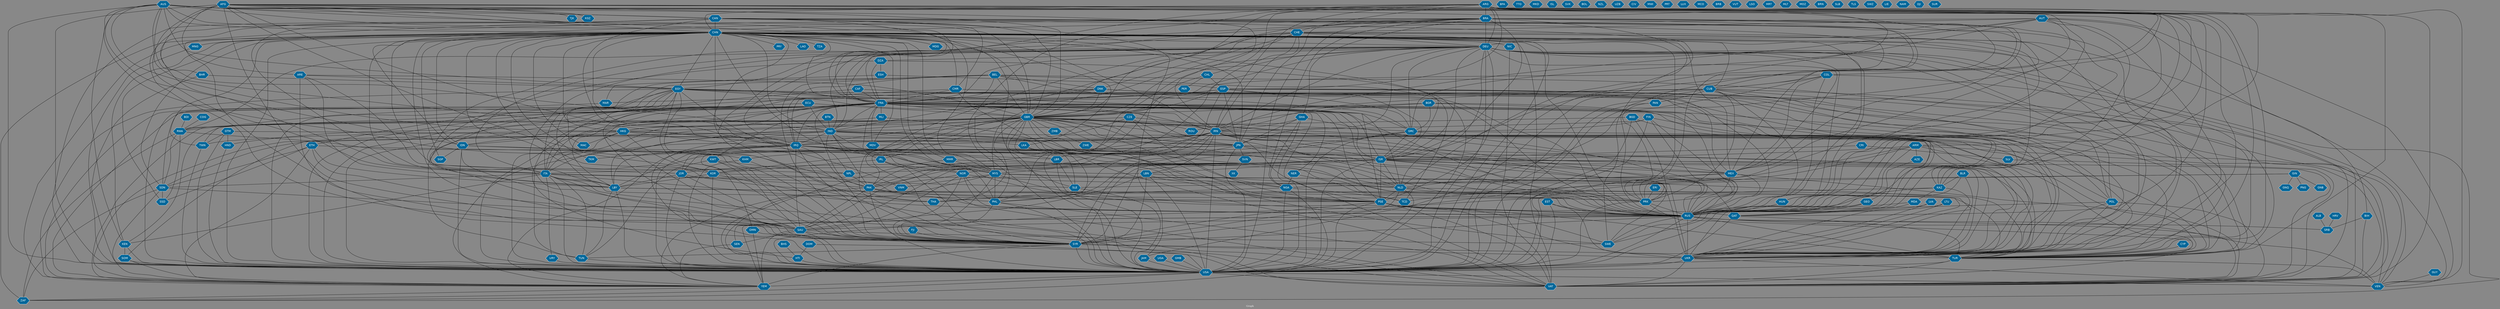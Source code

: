 // Countries together in item graph
graph {
	graph [bgcolor="#888888" fontcolor=white fontsize=12 label="Graph" outputorder=edgesfirst overlap=prism]
	node [color=white fillcolor="#006699" fontcolor=white fontname=Helvetica shape=hexagon style=filled]
	edge [arrowhead=open color=black fontcolor=white fontname=Courier fontsize=12]
		GRC [label=GRC]
		DEU [label=DEU]
		YEM [label=YEM]
		EGY [label=EGY]
		CHN [label=CHN]
		ISR [label=ISR]
		PSE [label=PSE]
		IRQ [label=IRQ]
		IRN [label=IRN]
		RUS [label=RUS]
		UKR [label=UKR]
		SLV [label=SLV]
		ZAF [label=ZAF]
		MEX [label=MEX]
		TUR [label=TUR]
		GBR [label=GBR]
		NGA [label=NGA]
		PAK [label=PAK]
		BGD [label=BGD]
		IND [label=IND]
		PRK [label=PRK]
		TWN [label=TWN]
		GTM [label=GTM]
		USA [label=USA]
		BRA [label=BRA]
		HKG [label=HKG]
		JPN [label=JPN]
		AUS [label=AUS]
		VAT [label=VAT]
		SOM [label=SOM]
		AFG [label=AFG]
		NOR [label=NOR]
		THA [label=THA]
		NPL [label=NPL]
		SSD [label=SSD]
		SDN [label=SDN]
		CYP [label=CYP]
		HTI [label=HTI]
		SYR [label=SYR]
		CHE [label=CHE]
		FRA [label=FRA]
		MYS [label=MYS]
		KOR [label=KOR]
		KHM [label=KHM]
		CUB [label=CUB]
		ARE [label=ARE]
		NLD [label=NLD]
		SAU [label=SAU]
		BFA [label=BFA]
		LKA [label=LKA]
		VEN [label=VEN]
		UGA [label=UGA]
		LBR [label=LBR]
		PHL [label=PHL]
		MAR [label=MAR]
		JOR [label=JOR]
		SLE [label=SLE]
		BIH [label=BIH]
		NIC [label=NIC]
		COG [label=COG]
		DNK [label=DNK]
		COL [label=COL]
		BEL [label=BEL]
		IRL [label=IRL]
		ARM [label=ARM]
		MMR [label=MMR]
		ITA [label=ITA]
		GEO [label=GEO]
		CAN [label=CAN]
		LBY [label=LBY]
		KAZ [label=KAZ]
		CAF [label=CAF]
		TUN [label=TUN]
		ARG [label=ARG]
		CHL [label=CHL]
		POL [label=POL]
		TTO [label=TTO]
		SGP [label=SGP]
		QAT [label=QAT]
		BDI [label=BDI]
		MDG [label=MDG]
		PAN [label=PAN]
		LBN [label=LBN]
		AUT [label=AUT]
		SEN [label=SEN]
		LVA [label=LVA]
		KEN [label=KEN]
		DOM [label=DOM]
		ESP [label=ESP]
		IDN [label=IDN]
		ROU [label=ROU]
		NER [label=NER]
		LTU [label=LTU]
		CZE [label=CZE]
		HRV [label=HRV]
		PER [label=PER]
		SRB [label=SRB]
		MKD [label=MKD]
		ZMB [label=ZMB]
		MDV [label=MDV]
		XK [label=XK]
		ZWE [label=ZWE]
		GMB [label=GMB]
		ESH [label=ESH]
		DZA [label=DZA]
		GIN [label=GIN]
		GNQ [label=GNQ]
		HUN [label=HUN]
		MLI [label=MLI]
		ISL [label=ISL]
		PNG [label=PNG]
		GHA [label=GHA]
		SVK [label=SVK]
		HND [label=HND]
		BOL [label=BOL]
		VNM [label=VNM]
		RWA [label=RWA]
		NZL [label=NZL]
		BHR [label=BHR]
		SWE [label=SWE]
		FIN [label=FIN]
		GUY [label=GUY]
		PRY [label=PRY]
		EST [label=EST]
		BGR [label=BGR]
		UZB [label=UZB]
		CIV [label=CIV]
		MWI [label=MWI]
		MDA [label=MDA]
		PRT [label=PRT]
		CMR [label=CMR]
		TJK [label=TJK]
		CRI [label=CRI]
		ALB [label=ALB]
		KWT [label=KWT]
		LUX [label=LUX]
		ECU [label=ECU]
		MCO [label=MCO]
		BRB [label=BRB]
		URY [label=URY]
		VUT [label=VUT]
		JAM [label=JAM]
		TCD [label=TCD]
		LSO [label=LSO]
		FJI [label=FJI]
		MRT [label=MRT]
		TKM [label=TKM]
		MAC [label=MAC]
		BLR [label=BLR]
		AZE [label=AZE]
		LAO [label=LAO]
		KGZ [label=KGZ]
		ERI [label=ERI]
		ETH [label=ETH]
		BHS [label=BHS]
		SVN [label=SVN]
		TZA [label=TZA]
		BTN [label=BTN]
		MNG [label=MNG]
		MLT [label=MLT]
		MOZ [label=MOZ]
		BRN [label=BRN]
		SLB [label=SLB]
		TLS [label=TLS]
		OMN [label=OMN]
		SWZ [label=SWZ]
		LIE [label=LIE]
		NAM [label=NAM]
		DJI [label=DJI]
		SUR [label=SUR]
		GNB [label=GNB]
			LVA -- UKR [weight=3]
			AFG -- SYR [weight=1]
			IDN -- MYS [weight=3]
			FRA -- NLD [weight=2]
			AUT -- MEX [weight=1]
			IND -- PSE [weight=1]
			USA -- VAT [weight=21]
			FRA -- PSE [weight=15]
			CHN -- NPL [weight=5]
			FRA -- IRN [weight=9]
			DEU -- POL [weight=1]
			SDN -- YEM [weight=1]
			CHN -- IRQ [weight=4]
			AFG -- RUS [weight=2]
			ISR -- TUR [weight=8]
			CAN -- GBR [weight=2]
			CZE -- JPN [weight=1]
			IND -- JPN [weight=3]
			ESP -- RWA [weight=3]
			BGD -- PRK [weight=1]
			ARG -- USA [weight=4]
			CHN -- MEX [weight=2]
			AFG -- TJK [weight=1]
			CHN -- MAC [weight=2]
			ARG -- TUR [weight=3]
			CHE -- USA [weight=1]
			ISR -- NLD [weight=1]
			RUS -- SEN [weight=2]
			JPN -- PHL [weight=6]
			DNK -- UKR [weight=1]
			GIN -- TCD [weight=1]
			HKG -- TWN [weight=11]
			CHN -- PRK [weight=29]
			LBY -- USA [weight=2]
			COG -- RWA [weight=3]
			ARG -- DEU [weight=3]
			FRA -- YEM [weight=13]
			USA -- YEM [weight=24]
			ETH -- LBY [weight=1]
			CHN -- SDN [weight=3]
			MEX -- PRK [weight=1]
			CAF -- FRA [weight=3]
			FIN -- USA [weight=1]
			JPN -- SVN [weight=1]
			ISR -- QAT [weight=1]
			KOR -- PRK [weight=27]
			ISR -- ITA [weight=1]
			NGA -- USA [weight=8]
			KOR -- USA [weight=16]
			CAN -- ITA [weight=1]
			NIC -- VAT [weight=1]
			AFG -- CAN [weight=2]
			EGY -- PSE [weight=21]
			DEU -- EGY [weight=2]
			EGY -- YEM [weight=3]
			FRA -- HKG [weight=1]
			CHN -- IDN [weight=2]
			DEU -- IND [weight=1]
			FRA -- LBY [weight=1]
			ARG -- IRN [weight=1]
			ESP -- UKR [weight=3]
			CHN -- IND [weight=44]
			KOR -- VAT [weight=15]
			KHM -- USA [weight=1]
			NLD -- UKR [weight=7]
			HKG -- KOR [weight=1]
			CAN -- CHN [weight=12]
			ECU -- GBR [weight=1]
			AUS -- KAZ [weight=1]
			GBR -- IND [weight=10]
			ECU -- IND [weight=3]
			DNK -- RUS [weight=1]
			ARG -- FRA [weight=5]
			LBN -- SYR [weight=64]
			RUS -- SRB [weight=1]
			BGD -- IND [weight=3]
			CHN -- FRA [weight=9]
			SVN -- XK [weight=1]
			CUB -- VAT [weight=13]
			GTM -- TWN [weight=1]
			AUS -- SLE [weight=1]
			GEO -- RUS [weight=4]
			LKA -- VAT [weight=5]
			ARE -- LBY [weight=1]
			PSE -- QAT [weight=3]
			DZA -- USA [weight=1]
			CRI -- SLV [weight=5]
			KEN -- USA [weight=3]
			AUT -- VEN [weight=1]
			AFG -- ARE [weight=4]
			CHN -- NIC [weight=3]
			AUS -- GBR [weight=2]
			CHN -- TKM [weight=1]
			IRN -- RUS [weight=21]
			USA -- ZAF [weight=2]
			EST -- UKR [weight=1]
			PAK -- PHL [weight=5]
			BRA -- NGA [weight=2]
			DNK -- IRQ [weight=2]
			GBR -- SWE [weight=1]
			DNK -- SAU [weight=1]
			HTI -- USA [weight=1]
			BTN -- IND [weight=1]
			CHN -- ITA [weight=2]
			LTU -- UKR [weight=1]
			KWT -- NPL [weight=1]
			NLD -- USA [weight=2]
			FRA -- SYR [weight=16]
			MEX -- USA [weight=15]
			DEU -- PSE [weight=1]
			CHN -- MNG [weight=2]
			CAN -- CUB [weight=1]
			PSE -- TUR [weight=1]
			IRQ -- PSE [weight=1]
			BRA -- JPN [weight=1]
			CAN -- FRA [weight=1]
			FRA -- IRL [weight=4]
			EGY -- IRN [weight=4]
			FRA -- TWN [weight=1]
			FRA -- RUS [weight=24]
			ESH -- MAR [weight=1]
			AUT -- UKR [weight=5]
			EGY -- IRQ [weight=3]
			POL -- RUS [weight=12]
			MEX -- VAT [weight=1]
			FIN -- GRC [weight=1]
			GBR -- USA [weight=18]
			AUT -- BIH [weight=1]
			ITA -- LBY [weight=9]
			GBR -- PRK [weight=1]
			EGY -- SYR [weight=3]
			AUT -- KAZ [weight=1]
			AUS -- UKR [weight=3]
			SYR -- USA [weight=57]
			ISR -- JOR [weight=16]
			AUS -- PRK [weight=2]
			CUB -- FRA [weight=2]
			IRN -- PRK [weight=2]
			AUS -- HKG [weight=1]
			SYR -- TUN [weight=1]
			ISR -- SYR [weight=50]
			DNK -- GBR [weight=2]
			IRQ -- USA [weight=77]
			CHN -- IRN [weight=4]
			HKG -- MAC [weight=2]
			FRA -- IRQ [weight=10]
			BEL -- GBR [weight=3]
			HKG -- MYS [weight=2]
			GTM -- HND [weight=1]
			BRA -- COL [weight=2]
			ARG -- GBR [weight=1]
			AZE -- GEO [weight=1]
			DOM -- VAT [weight=1]
			IRL -- USA [weight=9]
			NOR -- PHL [weight=5]
			CUB -- JAM [weight=2]
			RUS -- VAT [weight=1]
			AUS -- RUS [weight=5]
			RWA -- SDN [weight=1]
			EGY -- NLD [weight=2]
			JPN -- UKR [weight=3]
			CAN -- MEX [weight=1]
			CZE -- PAK [weight=1]
			BGR -- ROU [weight=4]
			ARG -- GRC [weight=2]
			ISR -- NOR [weight=1]
			USA -- VEN [weight=11]
			AUT -- USA [weight=1]
			GBR -- ITA [weight=2]
			MDA -- UKR [weight=3]
			COL -- USA [weight=2]
			POL -- UKR [weight=7]
			JOR -- USA [weight=3]
			ESH -- ESP [weight=1]
			BEL -- DNK [weight=2]
			CHN -- NOR [weight=4]
			CHN -- YEM [weight=4]
			PRK -- RUS [weight=11]
			ESP -- JPN [weight=2]
			FRA -- RWA [weight=7]
			EGY -- TUR [weight=1]
			IND -- LBR [weight=2]
			IND -- NPL [weight=11]
			BHR -- EGY [weight=1]
			DEU -- HUN [weight=2]
			BRA -- DEU [weight=6]
			CHE -- LBR [weight=2]
			ETH -- SSD [weight=1]
			COL -- MEX [weight=4]
			CUB -- PAN [weight=3]
			DEU -- JPN [weight=1]
			CUB -- TUR [weight=1]
			DEU -- MEX [weight=1]
			CAN -- USA [weight=3]
			BRA -- RUS [weight=1]
			GBR -- YEM [weight=6]
			URY -- USA [weight=6]
			SAU -- SWE [weight=4]
			CHN -- TUR [weight=4]
			GBR -- TUN [weight=6]
			KWT -- TUN [weight=2]
			ISR -- PSE [weight=904]
			SLE -- USA [weight=2]
			IRL -- VAT [weight=2]
			FRA -- IND [weight=1]
			BRA -- ISR [weight=1]
			CAN -- RUS [weight=2]
			ARG -- ARM [weight=2]
			CHN -- DEU [weight=12]
			ITA -- KEN [weight=1]
			HRV -- SRB [weight=2]
			CMR -- FRA [weight=1]
			CAN -- SYR [weight=3]
			MMR -- PRK [weight=2]
			CAF -- USA [weight=1]
			CHN -- MDV [weight=1]
			ITA -- UKR [weight=3]
			GBR -- GRC [weight=7]
			TUR -- USA [weight=13]
			FRA -- MLI [weight=7]
			LBY -- TUR [weight=1]
			QAT -- TUR [weight=1]
			CUB -- IRN [weight=2]
			ISR -- LBN [weight=42]
			COL -- RUS [weight=1]
			ARG -- VEN [weight=1]
			AUS -- KEN [weight=1]
			CUB -- RUS [weight=4]
			CHL -- PER [weight=1]
			UKR -- VEN [weight=2]
			BEL -- USA [weight=6]
			COL -- CUB [weight=1]
			EGY -- QAT [weight=5]
			CAN -- CMR [weight=1]
			AUS -- USA [weight=1]
			ESP -- TUR [weight=1]
			GHA -- USA [weight=1]
			ZMB -- ZWE [weight=2]
			RUS -- SAU [weight=7]
			EGY -- ISR [weight=14]
			PAN -- PRK [weight=1]
			CAF -- TCD [weight=1]
			SAU -- SYR [weight=10]
			GBR -- HKG [weight=17]
			CHE -- GBR [weight=1]
			GUY -- VEN [weight=1]
			GBR -- LBY [weight=1]
			IRQ -- RUS [weight=7]
			DEU -- RWA [weight=1]
			JPN -- PRK [weight=17]
			BLR -- UKR [weight=6]
			GBR -- SLE [weight=2]
			CHN -- JPN [weight=85]
			GIN -- SLE [weight=2]
			KWT -- SAU [weight=1]
			IRQ -- SAU [weight=18]
			IRQ -- SYR [weight=57]
			EGY -- RUS [weight=5]
			DEU -- VAT [weight=3]
			ISR -- USA [weight=83]
			DEU -- GRC [weight=22]
			GBR -- RUS [weight=23]
			KEN -- SOM [weight=22]
			ARM -- VAT [weight=5]
			MYS -- UKR [weight=44]
			CHL -- USA [weight=2]
			AUS -- IDN [weight=4]
			ESP -- THA [weight=1]
			POL -- USA [weight=7]
			IND -- UKR [weight=1]
			GBR -- SYR [weight=24]
			HKG -- IDN [weight=2]
			GIN -- PNG [weight=3]
			BGR -- RUS [weight=7]
			CHN -- THA [weight=4]
			HND -- USA [weight=1]
			IND -- PAK [weight=76]
			FRA -- ITA [weight=6]
			CHN -- KEN [weight=1]
			CHN -- LKA [weight=4]
			IRN -- MYS [weight=2]
			GMB -- USA [weight=1]
			ESP -- FRA [weight=3]
			NLD -- RUS [weight=7]
			BRA -- ITA [weight=3]
			IND -- LKA [weight=8]
			CHN -- MMR [weight=21]
			DZA -- ESH [weight=1]
			ARG -- CHL [weight=2]
			NLD -- SYR [weight=6]
			CHN -- SGP [weight=1]
			EGY -- SDN [weight=1]
			CUB -- PRK [weight=2]
			GBR -- NLD [weight=1]
			CHN -- SSD [weight=3]
			DNK -- POL [weight=3]
			CAN -- IRQ [weight=2]
			CHN -- MYS [weight=37]
			DEU -- IRQ [weight=3]
			ARM -- SYR [weight=3]
			IRN -- TUR [weight=2]
			ITA -- SDN [weight=3]
			IRN -- SAU [weight=30]
			CHN -- PRY [weight=1]
			PSE -- UKR [weight=2]
			IRQ -- LBY [weight=2]
			PRK -- VAT [weight=1]
			DEU -- GBR [weight=17]
			NGA -- TCD [weight=11]
			NGA -- ZAF [weight=3]
			JOR -- PSE [weight=4]
			KWT -- SYR [weight=2]
			ISR -- RUS [weight=3]
			CAN -- JAM [weight=1]
			AUS -- IRN [weight=4]
			RUS -- VEN [weight=1]
			IND -- ITA [weight=2]
			BHR -- USA [weight=1]
			IRN -- MDV [weight=1]
			BGR -- GRC [weight=2]
			NER -- NGA [weight=2]
			IRQ -- TUR [weight=25]
			LBN -- USA [weight=4]
			GBR -- LBR [weight=1]
			JPN -- KOR [weight=24]
			FRA -- VAT [weight=1]
			DNK -- IND [weight=2]
			FRA -- TUR [weight=3]
			IRQ -- YEM [weight=3]
			BEL -- SYR [weight=2]
			MDA -- RUS [weight=6]
			BGR -- GBR [weight=2]
			LKA -- PHL [weight=1]
			IND -- IRQ [weight=3]
			NPL -- PAK [weight=1]
			JOR -- LBY [weight=3]
			CHE -- UKR [weight=5]
			FRA -- QAT [weight=1]
			IND -- YEM [weight=3]
			CHN -- VAT [weight=7]
			BEL -- RUS [weight=3]
			UKR -- VAT [weight=1]
			CRI -- ISR [weight=2]
			FIN -- RUS [weight=5]
			PAN -- USA [weight=1]
			LBR -- SLE [weight=2]
			RUS -- YEM [weight=1]
			ITA -- SLE [weight=1]
			PAK -- TUR [weight=1]
			ISR -- MEX [weight=1]
			FRA -- UKR [weight=7]
			DEU -- DZA [weight=1]
			BRA -- GBR [weight=2]
			CHN -- HKG [weight=138]
			HKG -- USA [weight=5]
			FRA -- IDN [weight=1]
			JPN -- KHM [weight=1]
			ALB -- SRB [weight=3]
			SYR -- TUR [weight=82]
			EGY -- FRA [weight=2]
			CZE -- PSE [weight=8]
			GRC -- LBY [weight=2]
			CHE -- RUS [weight=5]
			IRQ -- TKM [weight=1]
			SAU -- YEM [weight=115]
			AFG -- SWE [weight=3]
			CHN -- CMR [weight=1]
			CHN -- TZA [weight=3]
			MNG -- USA [weight=1]
			NLD -- PSE [weight=1]
			CHE -- SYR [weight=15]
			ARM -- TUR [weight=23]
			BIH -- SRB [weight=2]
			GBR -- ROU [weight=2]
			AFG -- GBR [weight=25]
			MLI -- NLD [weight=2]
			IDN -- SAU [weight=1]
			IRN -- QAT [weight=4]
			ARG -- ESP [weight=1]
			BRA -- USA [weight=3]
			ARG -- VAT [weight=4]
			BHS -- HTI [weight=3]
			AUS -- IRQ [weight=4]
			IRN -- UKR [weight=4]
			IRL -- NOR [weight=1]
			BEL -- GRC [weight=2]
			LBR -- USA [weight=3]
			CHN -- ISR [weight=1]
			CHN -- ZAF [weight=3]
			JOR -- SYR [weight=41]
			RWA -- SSD [weight=1]
			DOM -- HTI [weight=9]
			EST -- RUS [weight=6]
			ETH -- SDN [weight=3]
			MYS -- PHL [weight=2]
			ARM -- ISR [weight=2]
			TUR -- VEN [weight=2]
			PHL -- VAT [weight=9]
			PRK -- USA [weight=59]
			CHE -- DNK [weight=1]
			ARG -- CHN [weight=4]
			PAK -- YEM [weight=12]
			CHE -- LBY [weight=1]
			ARE -- USA [weight=8]
			DEU -- ITA [weight=5]
			AUS -- EGY [weight=7]
			GTM -- USA [weight=1]
			DEU -- PHL [weight=1]
			QAT -- USA [weight=13]
			SOM -- USA [weight=6]
			ARM -- RUS [weight=2]
			AUS -- CAN [weight=1]
			CHN -- EGY [weight=1]
			EGY -- ETH [weight=1]
			SLV -- VAT [weight=4]
			LVA -- RUS [weight=7]
			FRA -- NER [weight=1]
			CZE -- IRQ [weight=1]
			IND -- USA [weight=48]
			IRN -- SDN [weight=2]
			CHN -- TWN [weight=32]
			ISR -- VAT [weight=12]
			AUT -- CHE [weight=1]
			DZA -- FRA [weight=8]
			GBR -- PAK [weight=8]
			RUS -- TUR [weight=5]
			EGY -- USA [weight=26]
			IRN -- VEN [weight=1]
			CHN -- KAZ [weight=1]
			GBR -- IRL [weight=8]
			GBR -- QAT [weight=1]
			IRQ -- PAK [weight=1]
			MMR -- MYS [weight=2]
			GBR -- ZMB [weight=1]
			KOR -- LBY [weight=2]
			GHA -- JPN [weight=1]
			BEL -- ITA [weight=1]
			MEX -- NGA [weight=2]
			FRA -- GRC [weight=1]
			IRN -- PSE [weight=4]
			IRN -- YEM [weight=16]
			TUN -- USA [weight=1]
			FIN -- UKR [weight=1]
			ISR -- SWE [weight=1]
			BGR -- TUR [weight=1]
			FRA -- USA [weight=17]
			JAM -- USA [weight=5]
			FRA -- KWT [weight=2]
			FIN -- IRN [weight=1]
			IRN -- IRQ [weight=50]
			ARG -- CHE [weight=1]
			MEX -- RUS [weight=2]
			CAN -- PRK [weight=2]
			IRQ -- UKR [weight=1]
			TWN -- USA [weight=1]
			CHN -- MDG [weight=1]
			KHM -- THA [weight=1]
			ETH -- SAU [weight=1]
			DEU -- SAU [weight=1]
			DEU -- NLD [weight=3]
			GIN -- GNB [weight=1]
			IRQ -- JOR [weight=7]
			PAK -- RUS [weight=3]
			CHN -- PHL [weight=20]
			ETH -- ISR [weight=4]
			ARG -- ISR [weight=1]
			RUS -- UKR [weight=1133]
			ITA -- USA [weight=6]
			GTM -- MEX [weight=2]
			IRN -- USA [weight=147]
			GRC -- USA [weight=2]
			GBR -- POL [weight=2]
			NGA -- THA [weight=1]
			CHN -- KOR [weight=31]
			AFG -- QAT [weight=2]
			DEU -- MYS [weight=1]
			IRN -- SYR [weight=50]
			IRL -- KOR [weight=1]
			AFG -- UKR [weight=1]
			ARE -- JOR [weight=2]
			DEU -- UKR [weight=37]
			PSE -- RUS [weight=1]
			EGY -- SAU [weight=2]
			OMN -- YEM [weight=1]
			HKG -- JPN [weight=3]
			AFG -- ITA [weight=1]
			GIN -- GNQ [weight=1]
			CAN -- UKR [weight=1]
			SYR -- YEM [weight=2]
			PSE -- SYR [weight=9]
			BLR -- KAZ [weight=7]
			GHA -- IRN [weight=1]
			HUN -- RUS [weight=5]
			RWA -- ZAF [weight=1]
			DEU -- TUR [weight=4]
			AFG -- TUR [weight=3]
			CHE -- PHL [weight=1]
			BRA -- GHA [weight=2]
			BEL -- TUR [weight=1]
			RUS -- USA [weight=144]
			ARG -- BRA [weight=5]
			GBR -- NGA [weight=2]
			DNK -- FRA [weight=2]
			CHN -- SYR [weight=5]
			IRN -- OMN [weight=2]
			FRA -- ISR [weight=31]
			BRA -- CHN [weight=4]
			AUS -- CHN [weight=17]
			CHN -- PAK [weight=9]
			SDN -- VAT [weight=4]
			ETH -- YEM [weight=1]
			IND -- SOM [weight=1]
			NER -- TCD [weight=3]
			BRA -- IND [weight=1]
			IDN -- SYR [weight=2]
			GBR -- IRN [weight=5]
			BRA -- CUB [weight=2]
			ERI -- PRK [weight=1]
			LTU -- RUS [weight=5]
			BGD -- SWE [weight=2]
			HKG -- RUS [weight=2]
			FRA -- HND [weight=1]
			SEN -- YEM [weight=1]
			LBY -- TUN [weight=3]
			CYP -- TUR [weight=2]
			MYS -- USA [weight=18]
			GBR -- KEN [weight=2]
			IRQ -- ISR [weight=1]
			MYS -- RUS [weight=11]
			SOM -- YEM [weight=2]
			GHA -- NGA [weight=2]
			IRQ -- LBN [weight=5]
			IND -- MYS [weight=8]
			AFG -- USA [weight=64]
			ARG -- RUS [weight=3]
			TUR -- VAT [weight=13]
			MYS -- SYR [weight=2]
			ISR -- UKR [weight=3]
			PSE -- VAT [weight=22]
			FRA -- GBR [weight=15]
			KAZ -- UKR [weight=3]
			IRN -- ISR [weight=81]
			BEL -- FRA [weight=6]
			FRA -- KAZ [weight=1]
			GBR -- PSE [weight=9]
			FIN -- SWE [weight=1]
			AUT -- DEU [weight=1]
			SDN -- SSD [weight=118]
			CHN -- HUN [weight=2]
			BGD -- USA [weight=3]
			MYS -- VNM [weight=4]
			AUT -- IRN [weight=5]
			MAR -- YEM [weight=3]
			ARE -- EGY [weight=1]
			GBR -- THA [weight=1]
			DEU -- SYR [weight=5]
			GBR -- JPN [weight=2]
			ISR -- PAK [weight=1]
			BRA -- NLD [weight=2]
			AUS -- KHM [weight=1]
			POL -- VAT [weight=1]
			FJI -- SYR [weight=2]
			PSE -- SWE [weight=4]
			ARM -- USA [weight=4]
			ARE -- GBR [weight=1]
			CMR -- MEX [weight=1]
			DEU -- RUS [weight=56]
			JPN -- USA [weight=44]
			BRA -- MEX [weight=3]
			CHN -- USA [weight=112]
			CZE -- HKG [weight=1]
			GRC -- TUR [weight=1]
			CHN -- GBR [weight=16]
			NOR -- RUS [weight=5]
			LBN -- NLD [weight=2]
			RUS -- SYR [weight=35]
			BLR -- RUS [weight=7]
			UGA -- USA [weight=3]
			GBR -- RWA [weight=2]
			OMN -- USA [weight=1]
			NOR -- SYR [weight=2]
			ECU -- USA [weight=1]
			GBR -- ISR [weight=13]
			COL -- VEN [weight=4]
			FRA -- HTI [weight=1]
			EGY -- KOR [weight=1]
			ITA -- VAT [weight=5]
			YEM -- ZAF [weight=6]
			CHL -- ESP [weight=1]
			FRA -- SAU [weight=4]
			KAZ -- USA [weight=2]
			CHE -- DEU [weight=1]
			RWA -- SYR [weight=1]
			UKR -- USA [weight=90]
			GRC -- ISR [weight=2]
			PSE -- USA [weight=23]
			AFG -- BHR [weight=1]
			CHN -- LAO [weight=1]
			GEO -- USA [weight=1]
			IDN -- SGP [weight=2]
			AFG -- FRA [weight=1]
			CAN -- SAU [weight=1]
			ESP -- VAT [weight=2]
			GBR -- IRQ [weight=20]
			NOR -- UKR [weight=1]
			CHN -- CUB [weight=5]
			NOR -- SAU [weight=2]
			CMR -- NGA [weight=1]
			GRC -- RUS [weight=14]
			DEU -- FRA [weight=14]
			FRA -- MDV [weight=1]
			ITA -- RUS [weight=5]
			GBR -- JOR [weight=1]
			PHL -- USA [weight=5]
			PAK -- USA [weight=20]
			CUB -- USA [weight=82]
			ISR -- SAU [weight=2]
			GRC -- SYR [weight=1]
			ITA -- SYR [weight=5]
			LBY -- PRK [weight=2]
			DNK -- TUR [weight=1]
			BDI -- RWA [weight=3]
			PHL -- SYR [weight=1]
			SYR -- UKR [weight=1]
			DZA -- LBY [weight=5]
			MLI -- USA [weight=3]
			DEU -- IRN [weight=6]
			GHA -- MEX [weight=2]
			CHN -- UKR [weight=3]
			CHE -- IRN [weight=4]
			MMR -- USA [weight=18]
			CHN -- VNM [weight=15]
			GEO -- UKR [weight=6]
			ESP -- GBR [weight=9]
			ISR -- NPL [weight=3]
			EGY -- LBY [weight=17]
			CHE -- VEN [weight=1]
			SDN -- ZAF [weight=11]
			ARG -- NLD [weight=2]
			ARM -- AZE [weight=6]
			DEU -- ISR [weight=5]
			CMR -- ITA [weight=1]
			ITA -- PSE [weight=4]
			CUB -- VEN [weight=3]
			NOR -- PAK [weight=5]
			FRA -- JPN [weight=3]
			ITA -- TUN [weight=1]
			ESP -- GRC [weight=1]
			AUT -- FRA [weight=4]
			KAZ -- RUS [weight=7]
			MYS -- NLD [weight=13]
			AFG -- CHN [weight=5]
			IDN -- USA [weight=2]
			SAU -- SEN [weight=1]
			ESP -- ISR [weight=1]
			AUS -- IND [weight=3]
			BIH -- VAT [weight=2]
			IND -- RUS [weight=7]
			FRA -- TUN [weight=2]
			BRA -- IDN [weight=1]
			CUB -- POL [weight=2]
			GBR -- UKR [weight=18]
			BEL -- IRQ [weight=2]
			KAZ -- MDA [weight=1]
			DEU -- ZAF [weight=1]
			CHN -- RUS [weight=52]
			AFG -- IRQ [weight=1]
			LBN -- PSE [weight=2]
			JPN -- RUS [weight=4]
			DEU -- USA [weight=23]
			PAK -- SAU [weight=9]
			LBN -- SAU [weight=5]
			AFG -- KGZ [weight=2]
			ESP -- MAR [weight=3]
			IRN -- PAK [weight=8]
			COL -- GBR [weight=1]
			EGY -- THA [weight=1]
			RUS -- SWE [weight=4]
			ITA -- URY [weight=2]
			AFG -- PAK [weight=35]
			EST -- USA [weight=4]
			CZE -- RUS [weight=1]
			AUS -- MYS [weight=10]
			IRN -- LBN [weight=2]
			SAU -- USA [weight=32]
}